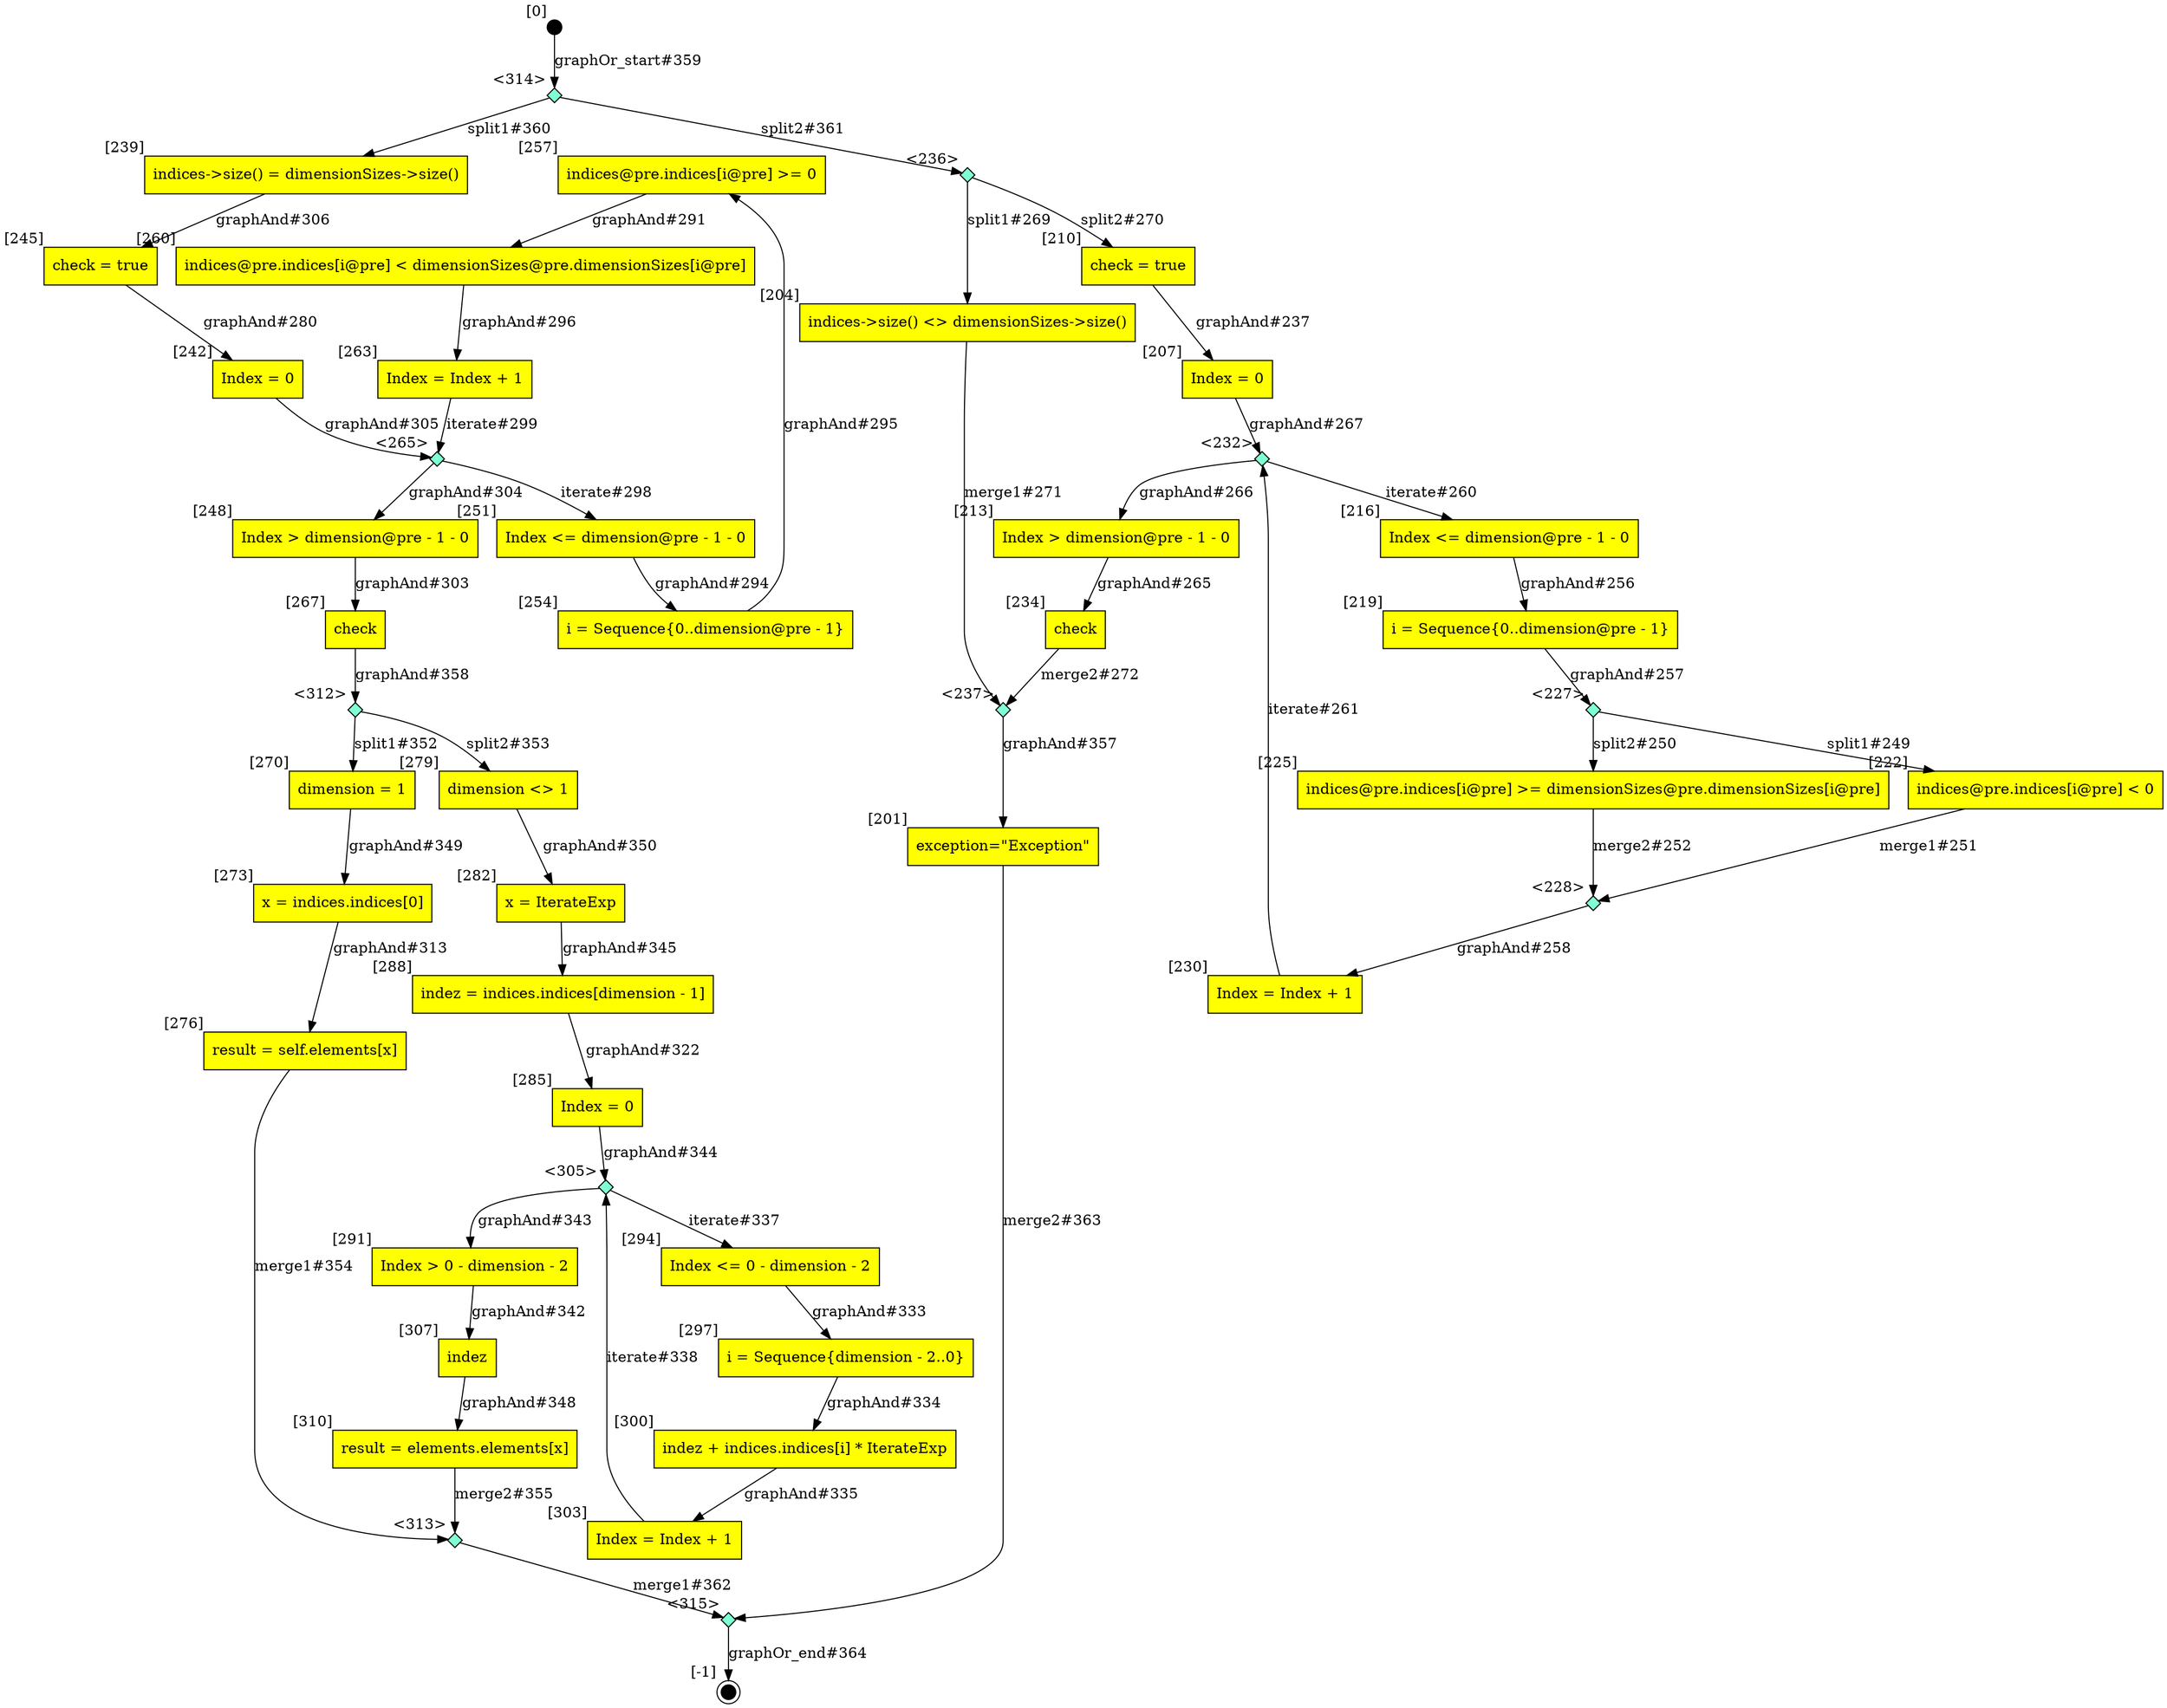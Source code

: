 digraph CLG {
  257 [shape="box", label="indices@pre.indices[i@pre] >= 0", style=filled, fillcolor=yellow, xlabel="[257]"];
  260 [shape="box", label="indices@pre.indices[i@pre] < dimensionSizes@pre.dimensionSizes[i@pre]", style=filled, fillcolor=yellow, xlabel="[260]"];
  263 [shape="box", label="Index = Index + 1", style=filled, fillcolor=yellow, xlabel="[263]"];
  265 [shape="diamond", label="", xlabel="<265>", style=filled, fillcolor=aquamarine, fixedsize=true, width=.2, height=.2];
  267 [shape="box", label="check", style=filled, fillcolor=yellow, xlabel="[267]"];
  270 [shape="box", label="dimension = 1", style=filled, fillcolor=yellow, xlabel="[270]"];
  273 [shape="box", label="x = indices.indices[0]", style=filled, fillcolor=yellow, xlabel="[273]"];
  276 [shape="box", label="result = self.elements[x]", style=filled, fillcolor=yellow, xlabel="[276]"];
  279 [shape="box", label="dimension <> 1", style=filled, fillcolor=yellow, xlabel="[279]"];
  282 [shape="box", label="x = IterateExp", style=filled, fillcolor=yellow, xlabel="[282]"];
  285 [shape="box", label="Index = 0", style=filled, fillcolor=yellow, xlabel="[285]"];
  288 [shape="box", label="indez = indices.indices[dimension - 1]", style=filled, fillcolor=yellow, xlabel="[288]"];
  291 [shape="box", label="Index > 0 - dimension - 2", style=filled, fillcolor=yellow, xlabel="[291]"];
  294 [shape="box", label="Index <= 0 - dimension - 2", style=filled, fillcolor=yellow, xlabel="[294]"];
  297 [shape="box", label="i = Sequence{dimension - 2..0}", style=filled, fillcolor=yellow, xlabel="[297]"];
  300 [shape="box", label="indez + indices.indices[i] * IterateExp", style=filled, fillcolor=yellow, xlabel="[300]"];
  303 [shape="box", label="Index = Index + 1", style=filled, fillcolor=yellow, xlabel="[303]"];
  305 [shape="diamond", label="", xlabel="<305>", style=filled, fillcolor=aquamarine, fixedsize=true, width=.2, height=.2];
  307 [shape="box", label="indez", style=filled, fillcolor=yellow, xlabel="[307]"];
  310 [shape="box", label="result = elements.elements[x]", style=filled, fillcolor=yellow, xlabel="[310]"];
  312 [shape="diamond", label="", xlabel="<312>", style=filled, fillcolor=aquamarine, fixedsize=true, width=.2, height=.2];
  313 [shape="diamond", label="", xlabel="<313>", style=filled, fillcolor=aquamarine, fixedsize=true, width=.2, height=.2];
  314 [shape="diamond", label="", xlabel="<314>", style=filled, fillcolor=aquamarine, fixedsize=true, width=.2, height=.2];
  315 [shape="diamond", label="", xlabel="<315>", style=filled, fillcolor=aquamarine, fixedsize=true, width=.2, height=.2];
  201 [shape="box", label="exception=\"Exception\"", style=filled, fillcolor=yellow, xlabel="[201]"];
  202 [style=filled, fillcolor=black, shape="doublecircle", label="", fixedsize=true, width=.2, height=.2, xlabel="[-1]"];
  204 [shape="box", label="indices->size() <> dimensionSizes->size()", style=filled, fillcolor=yellow, xlabel="[204]"];
  207 [shape="box", label="Index = 0", style=filled, fillcolor=yellow, xlabel="[207]"];
  210 [shape="box", label="check = true", style=filled, fillcolor=yellow, xlabel="[210]"];
  213 [shape="box", label="Index > dimension@pre - 1 - 0", style=filled, fillcolor=yellow, xlabel="[213]"];
  216 [shape="box", label="Index <= dimension@pre - 1 - 0", style=filled, fillcolor=yellow, xlabel="[216]"];
  219 [shape="box", label="i = Sequence{0..dimension@pre - 1}", style=filled, fillcolor=yellow, xlabel="[219]"];
  222 [shape="box", label="indices@pre.indices[i@pre] < 0", style=filled, fillcolor=yellow, xlabel="[222]"];
  225 [shape="box", label="indices@pre.indices[i@pre] >= dimensionSizes@pre.dimensionSizes[i@pre]", style=filled, fillcolor=yellow, xlabel="[225]"];
  227 [shape="diamond", label="", xlabel="<227>", style=filled, fillcolor=aquamarine, fixedsize=true, width=.2, height=.2];
  228 [shape="diamond", label="", xlabel="<228>", style=filled, fillcolor=aquamarine, fixedsize=true, width=.2, height=.2];
  230 [shape="box", label="Index = Index + 1", style=filled, fillcolor=yellow, xlabel="[230]"];
  232 [shape="diamond", label="", xlabel="<232>", style=filled, fillcolor=aquamarine, fixedsize=true, width=.2, height=.2];
  234 [shape="box", label="check", style=filled, fillcolor=yellow, xlabel="[234]"];
  236 [shape="diamond", label="", xlabel="<236>", style=filled, fillcolor=aquamarine, fixedsize=true, width=.2, height=.2];
  237 [shape="diamond", label="", xlabel="<237>", style=filled, fillcolor=aquamarine, fixedsize=true, width=.2, height=.2];
  238 [style=filled, fillcolor=black, shape="circle", label="", fixedsize=true, width=.2, height=.2, xlabel="[0]"];
  239 [shape="box", label="indices->size() = dimensionSizes->size()", style=filled, fillcolor=yellow, xlabel="[239]"];
  242 [shape="box", label="Index = 0", style=filled, fillcolor=yellow, xlabel="[242]"];
  245 [shape="box", label="check = true", style=filled, fillcolor=yellow, xlabel="[245]"];
  248 [shape="box", label="Index > dimension@pre - 1 - 0", style=filled, fillcolor=yellow, xlabel="[248]"];
  251 [shape="box", label="Index <= dimension@pre - 1 - 0", style=filled, fillcolor=yellow, xlabel="[251]"];
  254 [shape="box", label="i = Sequence{0..dimension@pre - 1}", style=filled, fillcolor=yellow, xlabel="[254]"];
  216 -> 219[label="graphAnd#256"];
  219 -> 227[label="graphAnd#257"];
  228 -> 230[label="graphAnd#258"];
  232 -> 216[label="iterate#260"];
  230 -> 232[label="iterate#261"];
  213 -> 234[label="graphAnd#265"];
  232 -> 213[label="graphAnd#266"];
  207 -> 232[label="graphAnd#267"];
  236 -> 204[label="split1#269"];
  236 -> 210[label="split2#270"];
  204 -> 237[label="merge1#271"];
  234 -> 237[label="merge2#272"];
  245 -> 242[label="graphAnd#280"];
  257 -> 260[label="graphAnd#291"];
  251 -> 254[label="graphAnd#294"];
  254 -> 257[label="graphAnd#295"];
  260 -> 263[label="graphAnd#296"];
  265 -> 251[label="iterate#298"];
  263 -> 265[label="iterate#299"];
  248 -> 267[label="graphAnd#303"];
  265 -> 248[label="graphAnd#304"];
  242 -> 265[label="graphAnd#305"];
  239 -> 245[label="graphAnd#306"];
  273 -> 276[label="graphAnd#313"];
  288 -> 285[label="graphAnd#322"];
  294 -> 297[label="graphAnd#333"];
  297 -> 300[label="graphAnd#334"];
  300 -> 303[label="graphAnd#335"];
  305 -> 294[label="iterate#337"];
  303 -> 305[label="iterate#338"];
  291 -> 307[label="graphAnd#342"];
  305 -> 291[label="graphAnd#343"];
  285 -> 305[label="graphAnd#344"];
  282 -> 288[label="graphAnd#345"];
  307 -> 310[label="graphAnd#348"];
  270 -> 273[label="graphAnd#349"];
  279 -> 282[label="graphAnd#350"];
  312 -> 270[label="split1#352"];
  312 -> 279[label="split2#353"];
  276 -> 313[label="merge1#354"];
  310 -> 313[label="merge2#355"];
  237 -> 201[label="graphAnd#357"];
  267 -> 312[label="graphAnd#358"];
  238 -> 314[label="graphOr_start#359"];
  314 -> 239[label="split1#360"];
  314 -> 236[label="split2#361"];
  313 -> 315[label="merge1#362"];
  201 -> 315[label="merge2#363"];
  315 -> 202[label="graphOr_end#364"];
  210 -> 207[label="graphAnd#237"];
  227 -> 222[label="split1#249"];
  227 -> 225[label="split2#250"];
  222 -> 228[label="merge1#251"];
  225 -> 228[label="merge2#252"];
}
